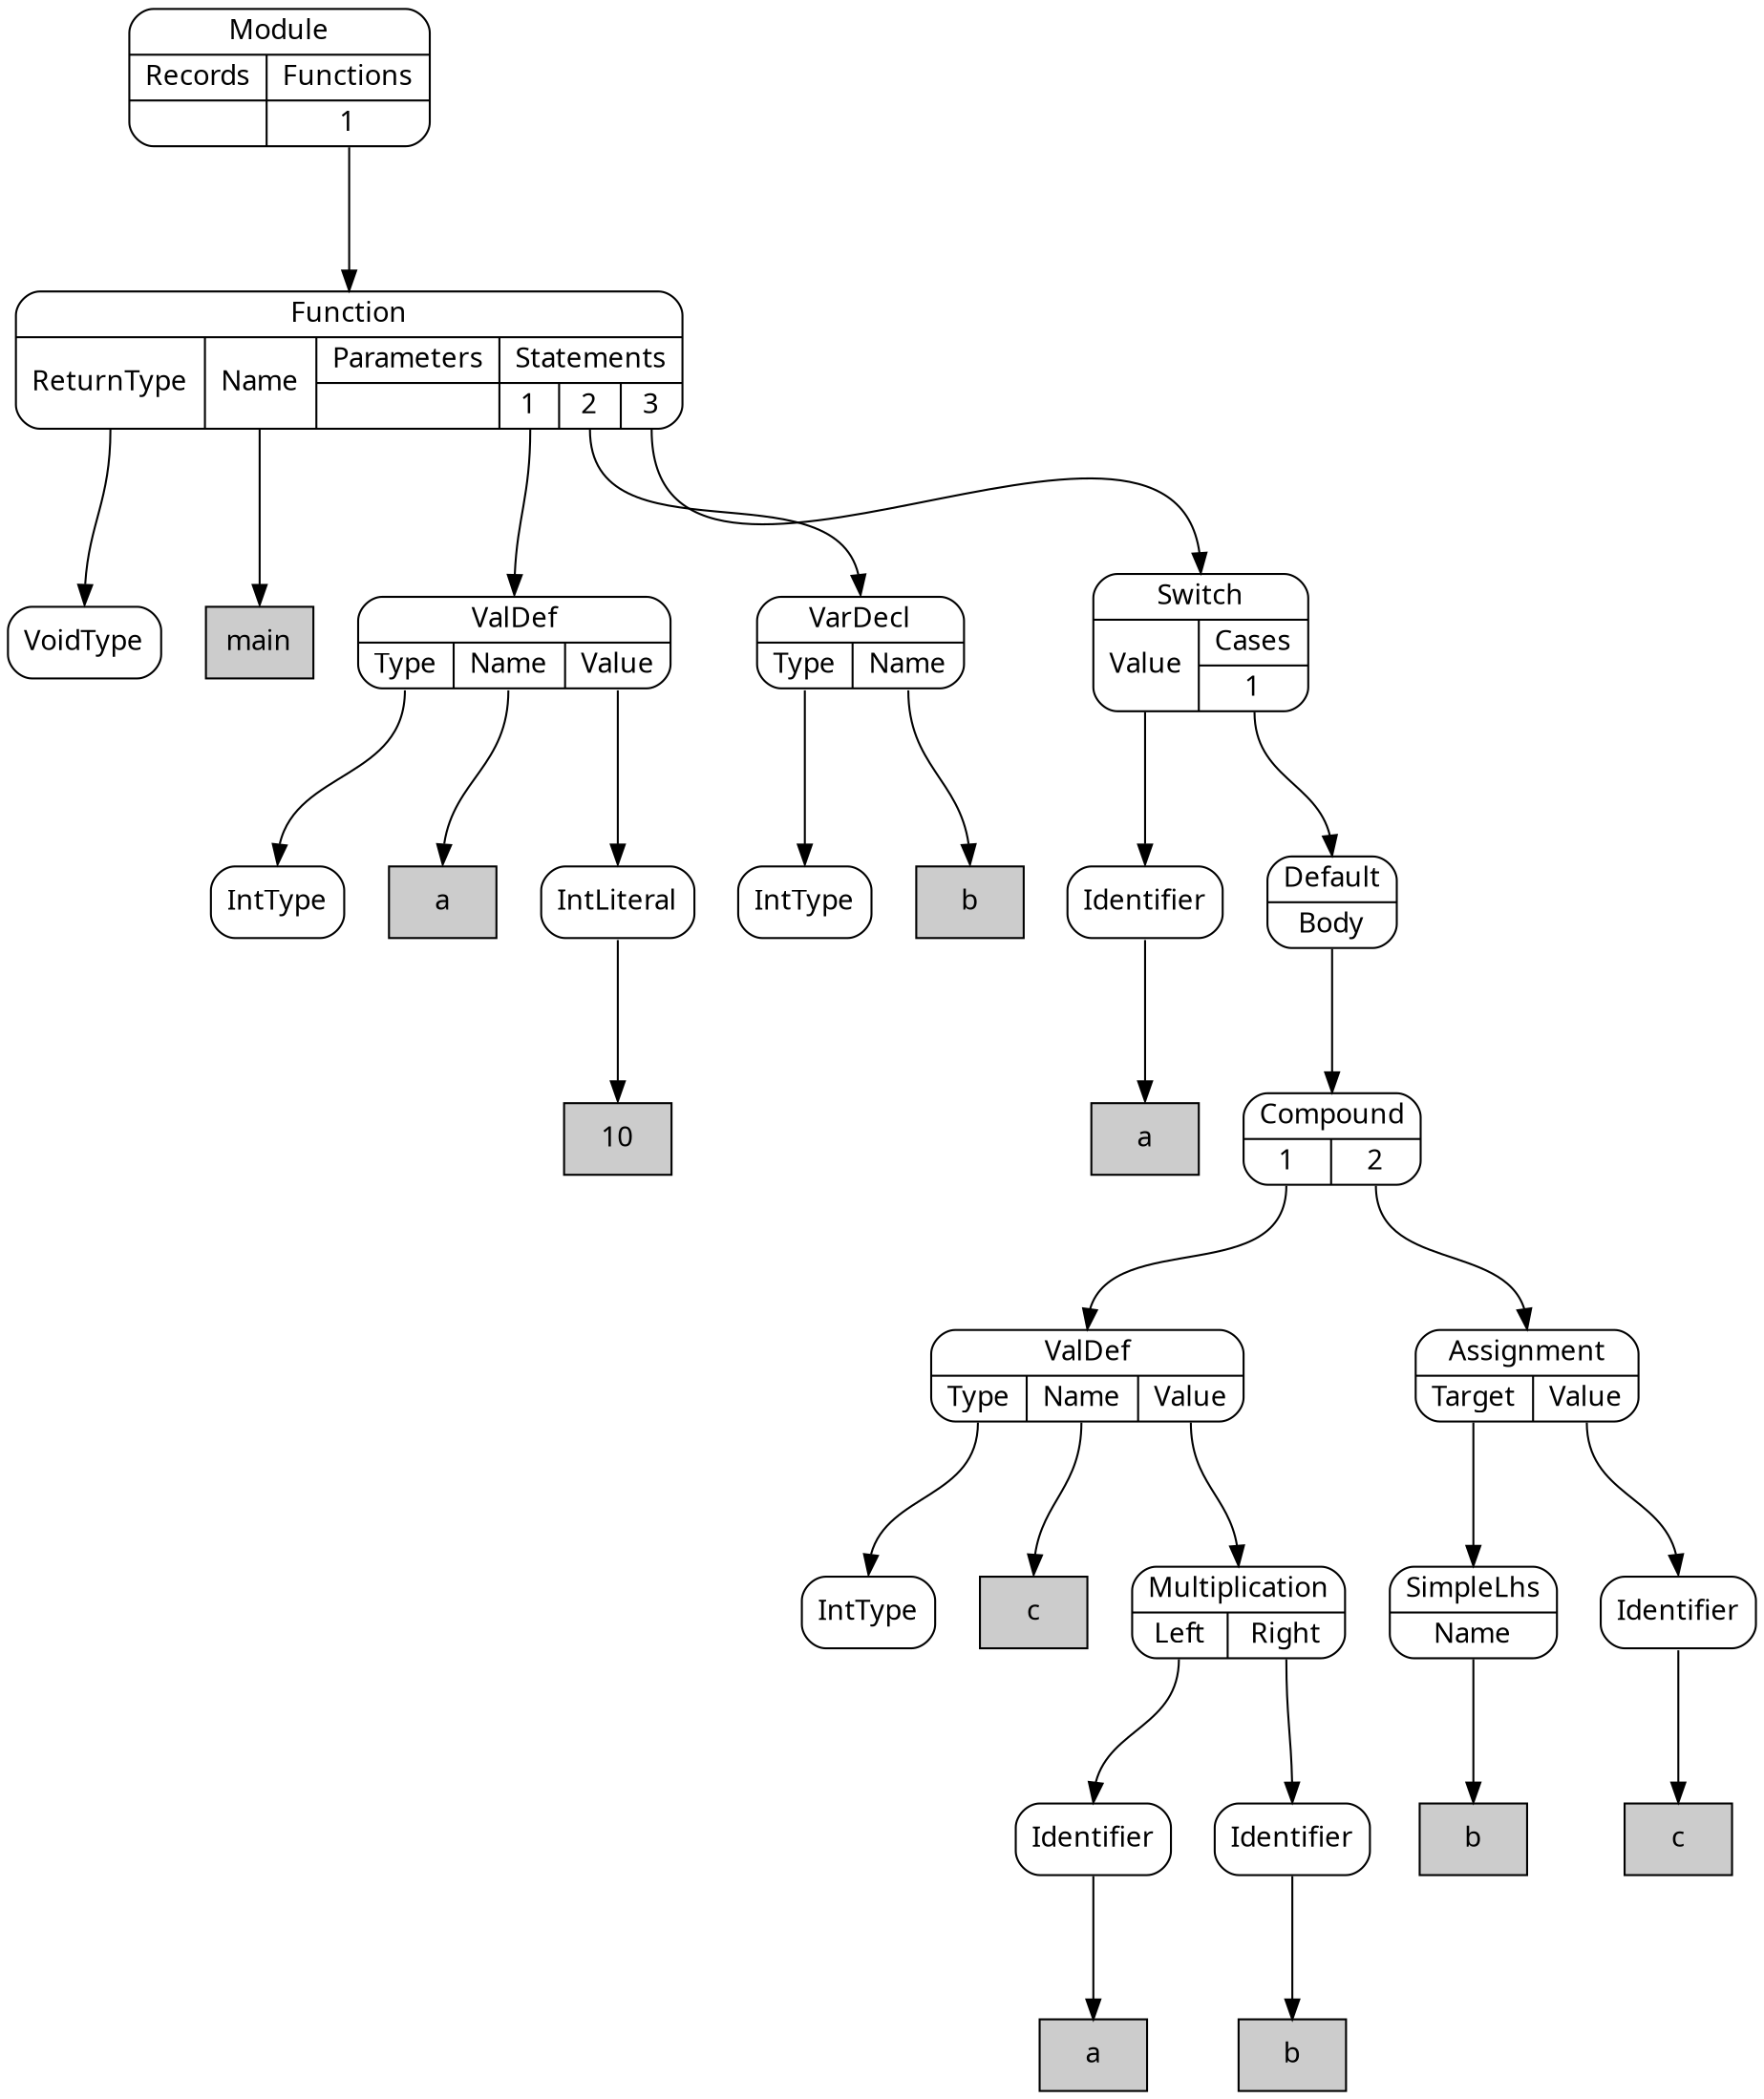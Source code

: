 digraph {
node [shape=Mrecord, style=filled, fillcolor=white, fontname="Calibri"];
graph [ordering=out, nodesep=0.3, ranksep=1];

# SimpleNode VoidType
node0 [label="VoidType", tooltip="VoidType"]

# DeclarationLiteral main
node1 [shape=box, label="main", fillcolor="#cccccc", tooltip="main"]

# SimpleNode IntType
node2 [label="IntType", tooltip="IntType"]

# DeclarationLiteral a
node3 [shape=box, label="a", fillcolor="#cccccc", tooltip="a"]

# Literal 10
node4 [shape=box, label="10", fillcolor="#cccccc", tooltip="10"]

# SimpleNode IntLiteral
node5:s -> node4:n
node5 [label="IntLiteral", tooltip="IntLiteral"]

# PortNode ValDef
node6:p0:s -> node2:n
node6:p1:s -> node3:n
node6:p2:s -> node5:n
node6 [label="{ValDef|{<p0>Type|<p1>Name|<p2>Value}}", tooltip="ValDef"]

# SimpleNode IntType
node7 [label="IntType", tooltip="IntType"]

# DeclarationLiteral b
node8 [shape=box, label="b", fillcolor="#cccccc", tooltip="b"]

# PortNode VarDecl
node9:p0:s -> node7:n
node9:p1:s -> node8:n
node9 [label="{VarDecl|{<p0>Type|<p1>Name}}", tooltip="VarDecl"]

# ReferenceLiteral a
node10 [shape=box, label="a", fillcolor="#cccccc", tooltip="a"]

# SimpleNode Identifier
node11:s -> node10:n
node11 [label="Identifier", tooltip="Identifier"]

# SimpleNode IntType
node12 [label="IntType", tooltip="IntType"]

# DeclarationLiteral c
node13 [shape=box, label="c", fillcolor="#cccccc", tooltip="c"]

# ReferenceLiteral a
node14 [shape=box, label="a", fillcolor="#cccccc", tooltip="a"]

# SimpleNode Identifier
node15:s -> node14:n
node15 [label="Identifier", tooltip="Identifier"]

# ReferenceLiteral b
node16 [shape=box, label="b", fillcolor="#cccccc", tooltip="b"]

# SimpleNode Identifier
node17:s -> node16:n
node17 [label="Identifier", tooltip="Identifier"]

# PortNode Multiplication
node18:p0:s -> node15:n
node18:p1:s -> node17:n
node18 [label="{Multiplication|{<p0>Left|<p1>Right}}", tooltip="Multiplication"]

# PortNode ValDef
node19:p0:s -> node12:n
node19:p1:s -> node13:n
node19:p2:s -> node18:n
node19 [label="{ValDef|{<p0>Type|<p1>Name|<p2>Value}}", tooltip="ValDef"]

# ReferenceLiteral b
node20 [shape=box, label="b", fillcolor="#cccccc", tooltip="b"]

# PortNode SimpleLhs
node21:p0:s -> node20:n
node21 [label="{SimpleLhs|{<p0>Name}}", tooltip="SimpleLhs"]

# ReferenceLiteral c
node22 [shape=box, label="c", fillcolor="#cccccc", tooltip="c"]

# SimpleNode Identifier
node23:s -> node22:n
node23 [label="Identifier", tooltip="Identifier"]

# PortNode Assignment
node24:p0:s -> node21:n
node24:p1:s -> node23:n
node24 [label="{Assignment|{<p0>Target|<p1>Value}}", tooltip="Assignment"]

# PortNode Compound
node25:p0:s -> node19:n
node25:p1:s -> node24:n
node25 [label="{Compound|{<p0>1|<p1>2}}", tooltip="Compound"]

# PortNode Default
node26:p0:s -> node25:n
node26 [label="{Default|{<p0>Body}}", tooltip="Default"]

# PortNode Switch
node27:p0:s -> node11:n
node27:p1_0:s -> node26:n
node27 [label="{Switch|{<p0>Value|{Cases|{<p1_0>1}}}}", tooltip="Switch"]

# PortNode Function
node28:p0:s -> node0:n
node28:p1:s -> node1:n
node28:p3_0:s -> node6:n
node28:p3_1:s -> node9:n
node28:p3_2:s -> node27:n
node28 [label="{Function|{<p0>ReturnType|<p1>Name|{Parameters|{}}|{Statements|{<p3_0>1|<p3_1>2|<p3_2>3}}}}", tooltip="Function"]

# PortNode Module
node29:p1_0:s -> node28:n
node29 [label="{Module|{{Records|{}}|{Functions|{<p1_0>1}}}}", tooltip="Module"]

}
